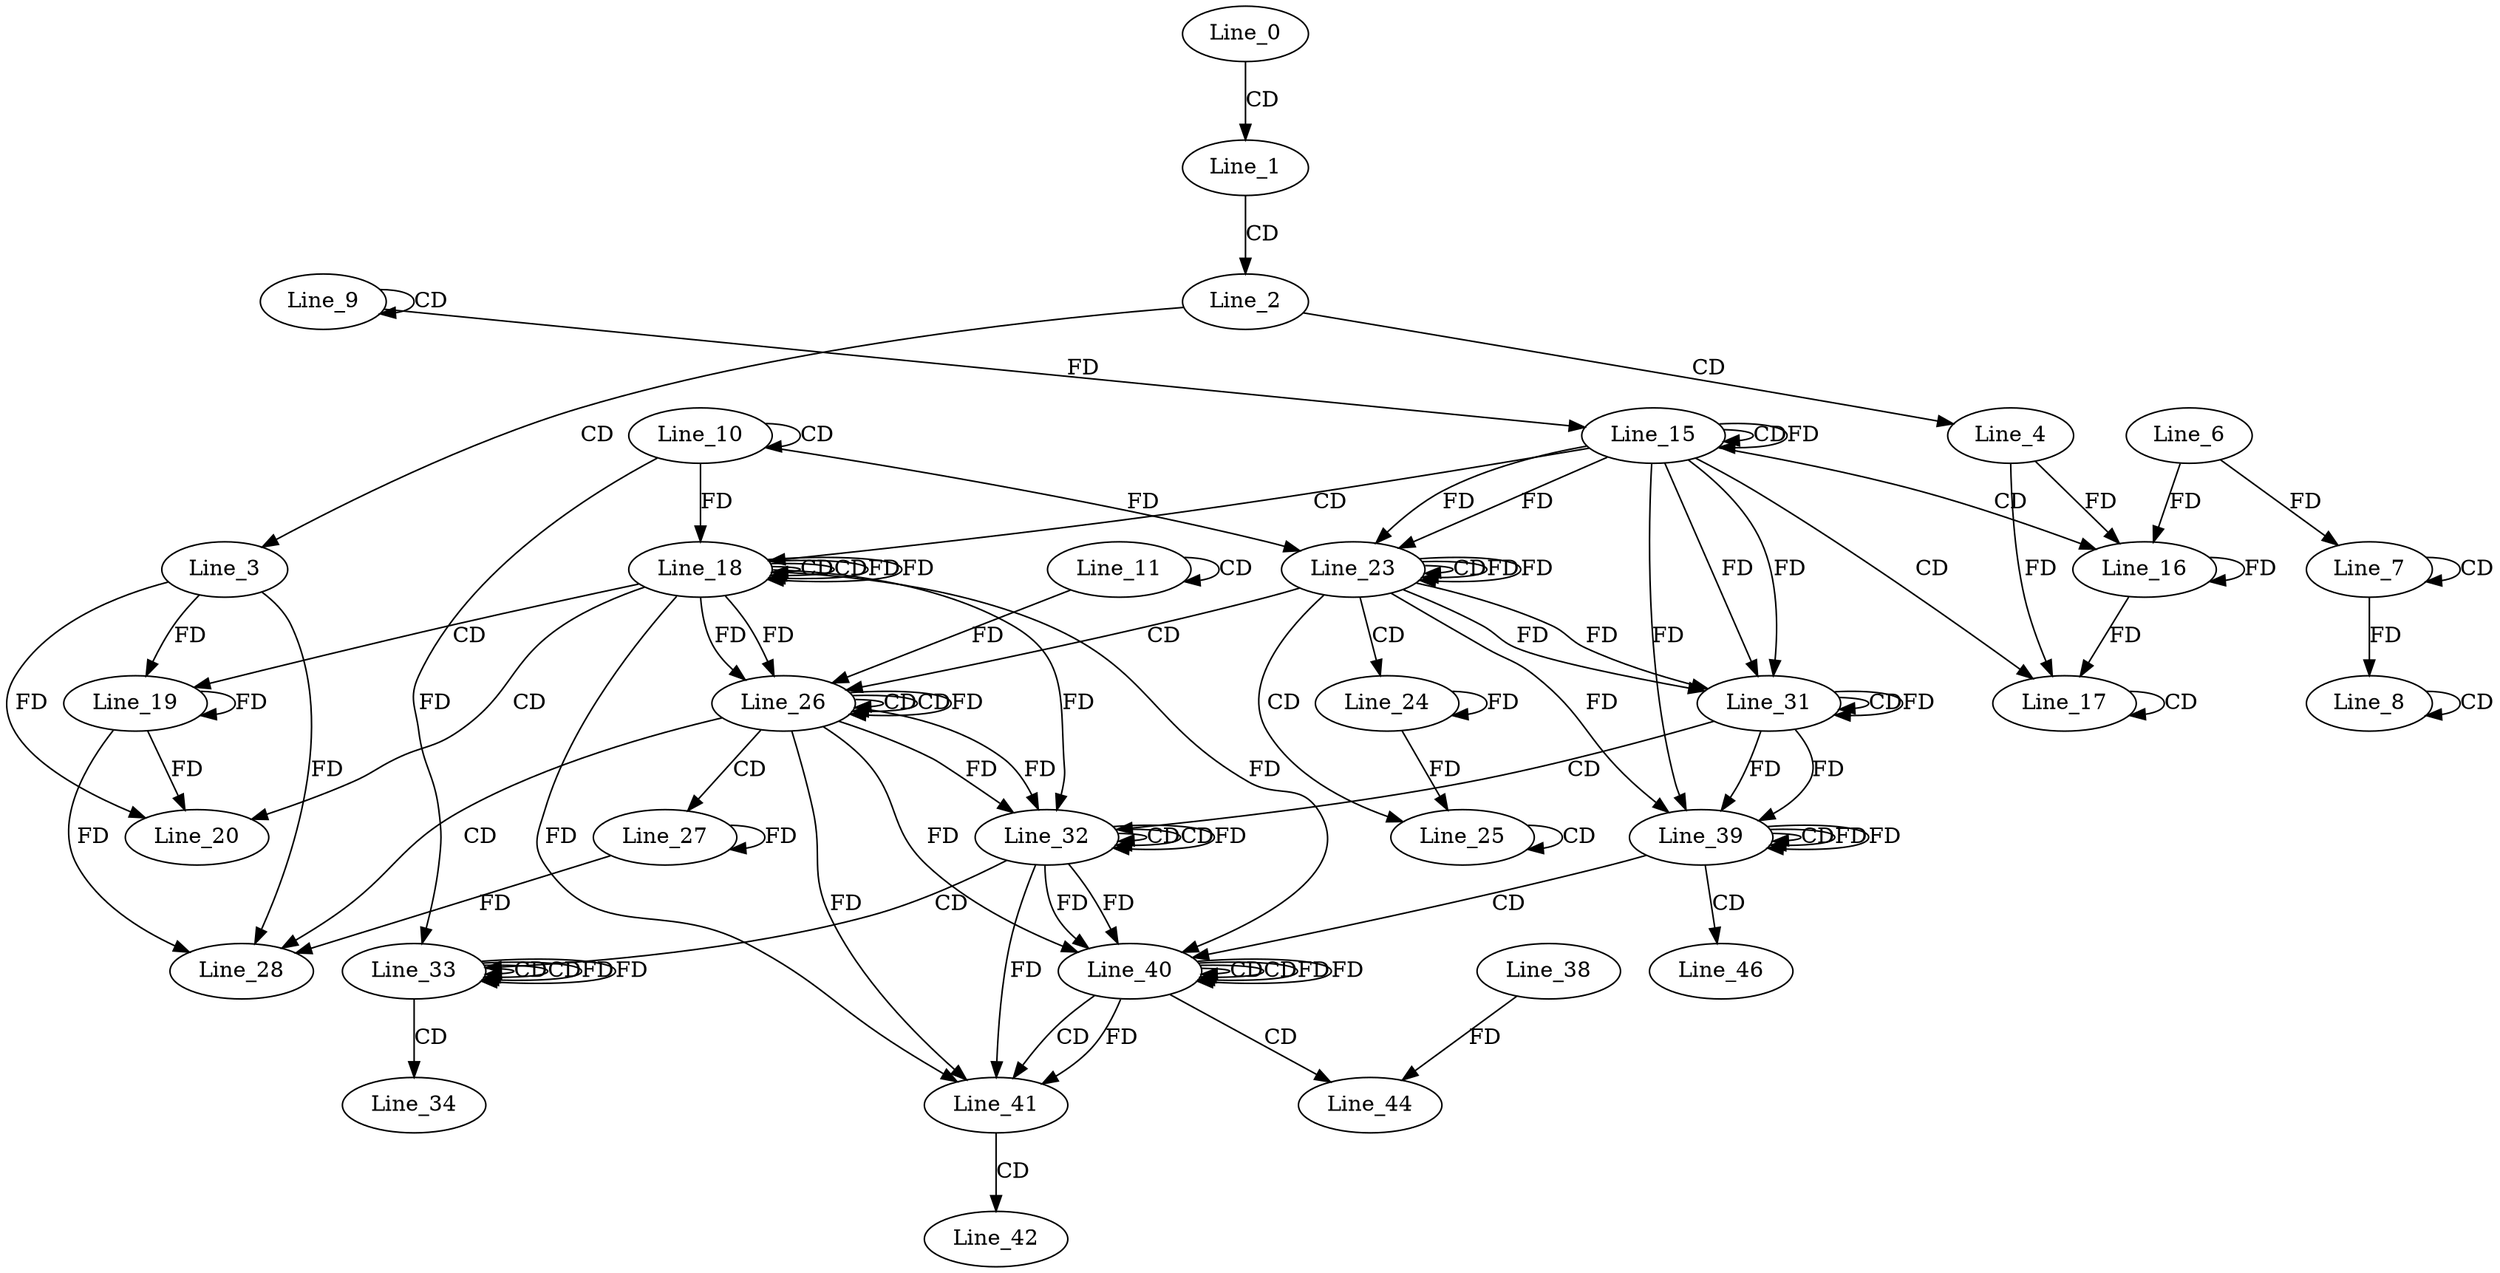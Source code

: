 digraph G {
  Line_0;
  Line_1;
  Line_2;
  Line_3;
  Line_4;
  Line_7;
  Line_7;
  Line_6;
  Line_8;
  Line_8;
  Line_9;
  Line_9;
  Line_10;
  Line_10;
  Line_11;
  Line_11;
  Line_15;
  Line_15;
  Line_15;
  Line_16;
  Line_16;
  Line_17;
  Line_17;
  Line_18;
  Line_18;
  Line_18;
  Line_19;
  Line_19;
  Line_20;
  Line_23;
  Line_23;
  Line_23;
  Line_24;
  Line_24;
  Line_25;
  Line_25;
  Line_26;
  Line_26;
  Line_26;
  Line_27;
  Line_27;
  Line_28;
  Line_31;
  Line_31;
  Line_31;
  Line_32;
  Line_32;
  Line_32;
  Line_33;
  Line_33;
  Line_33;
  Line_34;
  Line_39;
  Line_39;
  Line_39;
  Line_40;
  Line_40;
  Line_40;
  Line_41;
  Line_42;
  Line_44;
  Line_38;
  Line_44;
  Line_46;
  Line_0 -> Line_1 [ label="CD" ];
  Line_1 -> Line_2 [ label="CD" ];
  Line_2 -> Line_3 [ label="CD" ];
  Line_2 -> Line_4 [ label="CD" ];
  Line_7 -> Line_7 [ label="CD" ];
  Line_6 -> Line_7 [ label="FD" ];
  Line_8 -> Line_8 [ label="CD" ];
  Line_7 -> Line_8 [ label="FD" ];
  Line_9 -> Line_9 [ label="CD" ];
  Line_10 -> Line_10 [ label="CD" ];
  Line_11 -> Line_11 [ label="CD" ];
  Line_9 -> Line_15 [ label="FD" ];
  Line_15 -> Line_15 [ label="CD" ];
  Line_15 -> Line_15 [ label="FD" ];
  Line_15 -> Line_16 [ label="CD" ];
  Line_16 -> Line_16 [ label="FD" ];
  Line_4 -> Line_16 [ label="FD" ];
  Line_6 -> Line_16 [ label="FD" ];
  Line_15 -> Line_17 [ label="CD" ];
  Line_17 -> Line_17 [ label="CD" ];
  Line_16 -> Line_17 [ label="FD" ];
  Line_4 -> Line_17 [ label="FD" ];
  Line_15 -> Line_18 [ label="CD" ];
  Line_18 -> Line_18 [ label="CD" ];
  Line_10 -> Line_18 [ label="FD" ];
  Line_18 -> Line_18 [ label="CD" ];
  Line_18 -> Line_18 [ label="FD" ];
  Line_18 -> Line_19 [ label="CD" ];
  Line_19 -> Line_19 [ label="FD" ];
  Line_3 -> Line_19 [ label="FD" ];
  Line_18 -> Line_20 [ label="CD" ];
  Line_19 -> Line_20 [ label="FD" ];
  Line_3 -> Line_20 [ label="FD" ];
  Line_15 -> Line_23 [ label="FD" ];
  Line_10 -> Line_23 [ label="FD" ];
  Line_23 -> Line_23 [ label="CD" ];
  Line_23 -> Line_23 [ label="FD" ];
  Line_15 -> Line_23 [ label="FD" ];
  Line_23 -> Line_24 [ label="CD" ];
  Line_24 -> Line_24 [ label="FD" ];
  Line_23 -> Line_25 [ label="CD" ];
  Line_25 -> Line_25 [ label="CD" ];
  Line_24 -> Line_25 [ label="FD" ];
  Line_23 -> Line_26 [ label="CD" ];
  Line_26 -> Line_26 [ label="CD" ];
  Line_18 -> Line_26 [ label="FD" ];
  Line_11 -> Line_26 [ label="FD" ];
  Line_26 -> Line_26 [ label="CD" ];
  Line_26 -> Line_26 [ label="FD" ];
  Line_18 -> Line_26 [ label="FD" ];
  Line_26 -> Line_27 [ label="CD" ];
  Line_27 -> Line_27 [ label="FD" ];
  Line_26 -> Line_28 [ label="CD" ];
  Line_27 -> Line_28 [ label="FD" ];
  Line_19 -> Line_28 [ label="FD" ];
  Line_3 -> Line_28 [ label="FD" ];
  Line_23 -> Line_31 [ label="FD" ];
  Line_15 -> Line_31 [ label="FD" ];
  Line_31 -> Line_31 [ label="CD" ];
  Line_31 -> Line_31 [ label="FD" ];
  Line_23 -> Line_31 [ label="FD" ];
  Line_15 -> Line_31 [ label="FD" ];
  Line_31 -> Line_32 [ label="CD" ];
  Line_32 -> Line_32 [ label="CD" ];
  Line_26 -> Line_32 [ label="FD" ];
  Line_32 -> Line_32 [ label="CD" ];
  Line_32 -> Line_32 [ label="FD" ];
  Line_26 -> Line_32 [ label="FD" ];
  Line_18 -> Line_32 [ label="FD" ];
  Line_32 -> Line_33 [ label="CD" ];
  Line_33 -> Line_33 [ label="CD" ];
  Line_10 -> Line_33 [ label="FD" ];
  Line_33 -> Line_33 [ label="CD" ];
  Line_33 -> Line_33 [ label="FD" ];
  Line_33 -> Line_34 [ label="CD" ];
  Line_31 -> Line_39 [ label="FD" ];
  Line_39 -> Line_39 [ label="CD" ];
  Line_39 -> Line_39 [ label="FD" ];
  Line_31 -> Line_39 [ label="FD" ];
  Line_23 -> Line_39 [ label="FD" ];
  Line_15 -> Line_39 [ label="FD" ];
  Line_39 -> Line_40 [ label="CD" ];
  Line_40 -> Line_40 [ label="CD" ];
  Line_32 -> Line_40 [ label="FD" ];
  Line_40 -> Line_40 [ label="CD" ];
  Line_40 -> Line_40 [ label="FD" ];
  Line_32 -> Line_40 [ label="FD" ];
  Line_26 -> Line_40 [ label="FD" ];
  Line_18 -> Line_40 [ label="FD" ];
  Line_40 -> Line_41 [ label="CD" ];
  Line_40 -> Line_41 [ label="FD" ];
  Line_32 -> Line_41 [ label="FD" ];
  Line_26 -> Line_41 [ label="FD" ];
  Line_18 -> Line_41 [ label="FD" ];
  Line_41 -> Line_42 [ label="CD" ];
  Line_40 -> Line_44 [ label="CD" ];
  Line_38 -> Line_44 [ label="FD" ];
  Line_39 -> Line_46 [ label="CD" ];
  Line_18 -> Line_18 [ label="FD" ];
  Line_23 -> Line_23 [ label="FD" ];
  Line_33 -> Line_33 [ label="FD" ];
  Line_39 -> Line_39 [ label="FD" ];
  Line_40 -> Line_40 [ label="FD" ];
}
